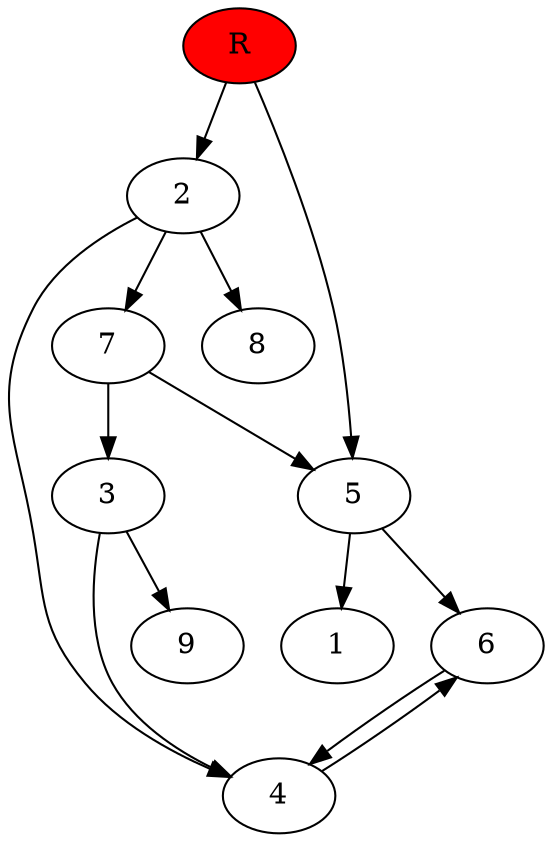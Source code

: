 digraph prb15212 {
	1
	2
	3
	4
	5
	6
	7
	8
	R [fillcolor="#ff0000" style=filled]
	2 -> 4
	2 -> 7
	2 -> 8
	3 -> 4
	3 -> 9
	4 -> 6
	5 -> 1
	5 -> 6
	6 -> 4
	7 -> 3
	7 -> 5
	R -> 2
	R -> 5
}
